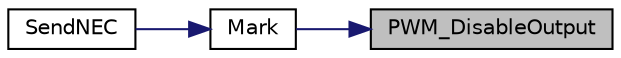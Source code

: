 digraph "PWM_DisableOutput"
{
 // LATEX_PDF_SIZE
  edge [fontname="Helvetica",fontsize="10",labelfontname="Helvetica",labelfontsize="10"];
  node [fontname="Helvetica",fontsize="10",shape=record];
  rankdir="RL";
  Node1 [label="PWM_DisableOutput",height=0.2,width=0.4,color="black", fillcolor="grey75", style="filled", fontcolor="black",tooltip="This function disables PWM output generation of selected channels."];
  Node1 -> Node2 [dir="back",color="midnightblue",fontsize="10",style="solid",fontname="Helvetica"];
  Node2 [label="Mark",height=0.2,width=0.4,color="black", fillcolor="white", style="filled",URL="$da/d69/group___nano130___basic01___f_u_n_c_t_i_o_n_s.html#gaee6e01352d24dc9737ef67ae88bff048",tooltip="This function is used to transmit MASK waveform Pulse = 1/3 duty @38KHz frequency."];
  Node2 -> Node3 [dir="back",color="midnightblue",fontsize="10",style="solid",fontname="Helvetica"];
  Node3 [label="SendNEC",height=0.2,width=0.4,color="black", fillcolor="white", style="filled",URL="$da/d69/group___nano130___basic01___f_u_n_c_t_i_o_n_s.html#ga92f90cc2ff383c9a06a2ae9f1ac3e2fc",tooltip="This function is used to transmit IrDA NEC waveform through PC 15 (PWM1_CH3)"];
}
